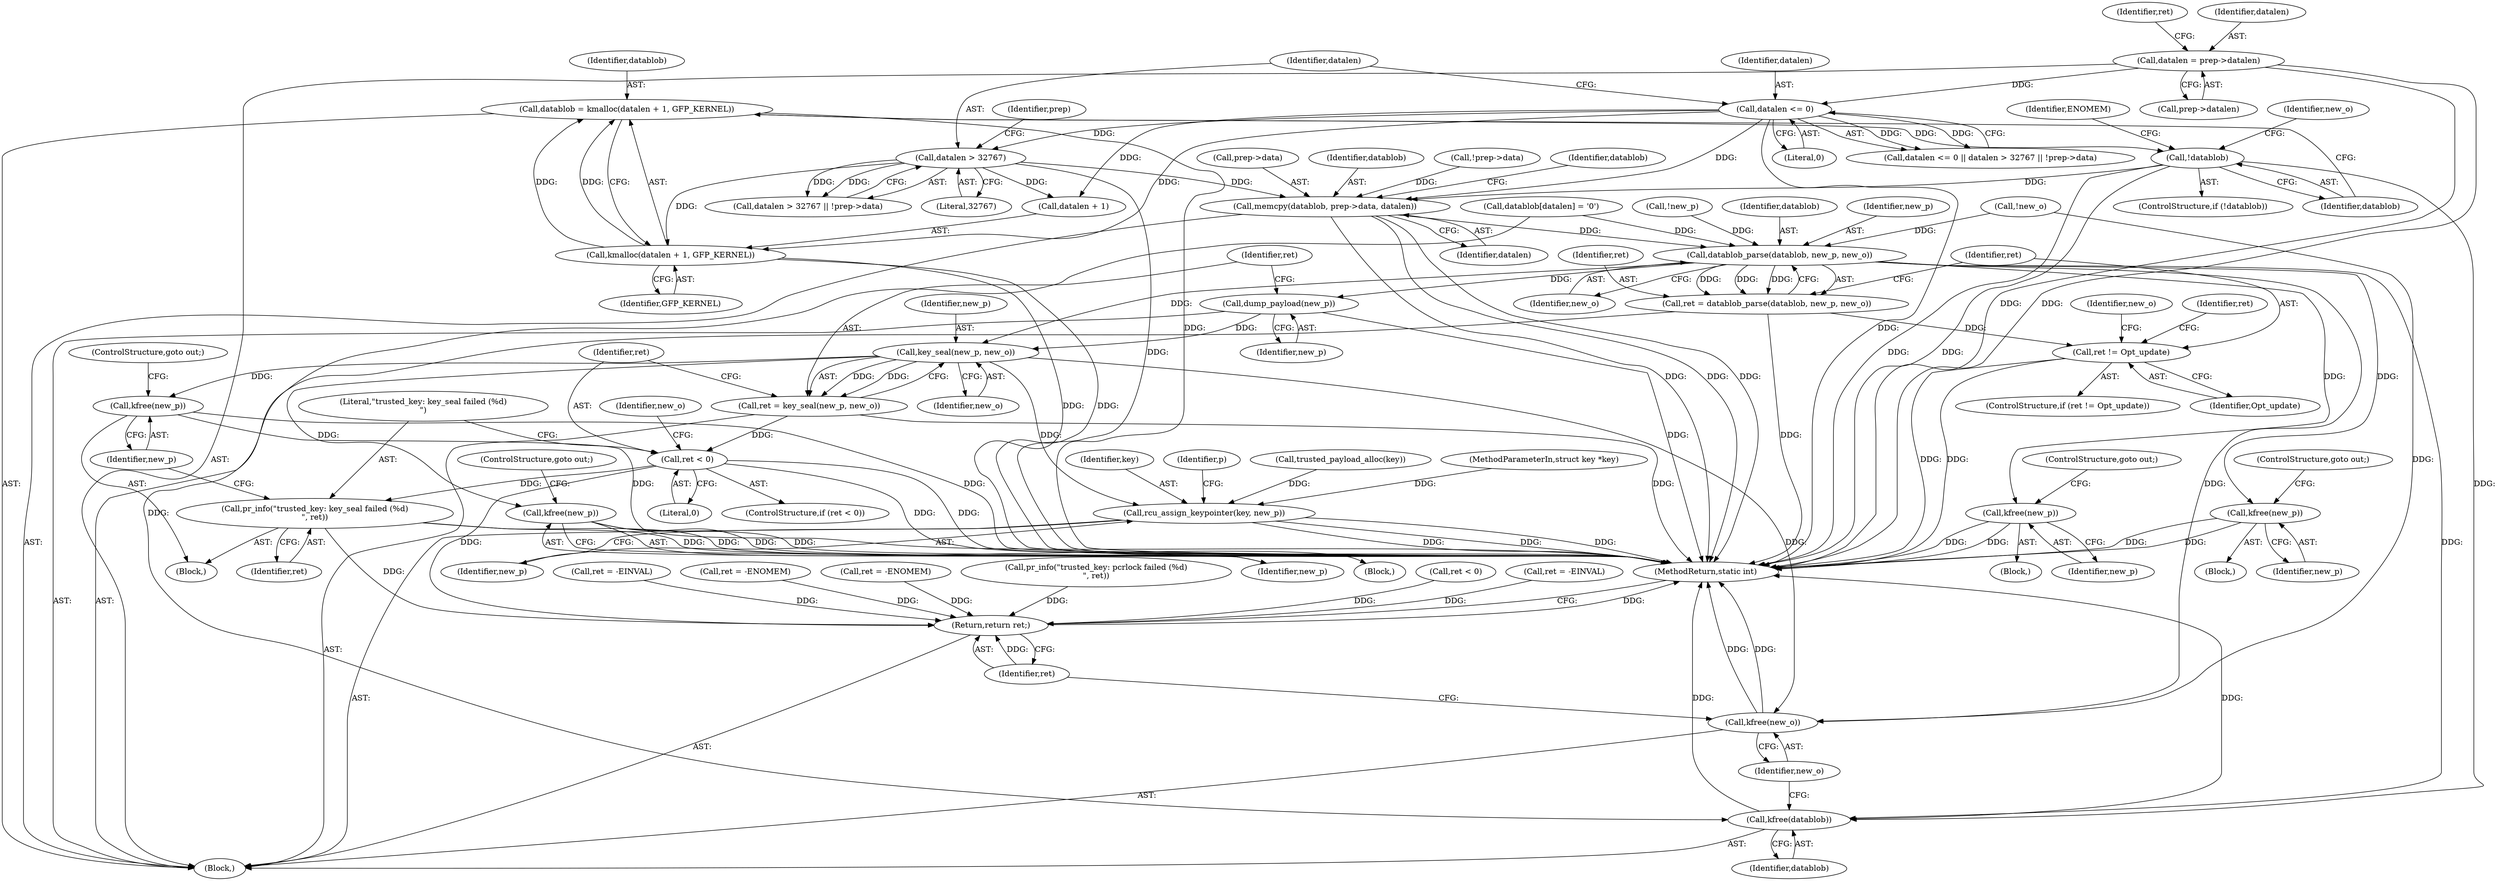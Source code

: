 digraph "0_linux_096fe9eaea40a17e125569f9e657e34cdb6d73bd_0@API" {
"1000162" [label="(Call,datablob = kmalloc(datalen + 1, GFP_KERNEL))"];
"1000164" [label="(Call,kmalloc(datalen + 1, GFP_KERNEL))"];
"1000148" [label="(Call,datalen <= 0)"];
"1000109" [label="(Call,datalen = prep->datalen)"];
"1000152" [label="(Call,datalen > 32767)"];
"1000170" [label="(Call,!datablob)"];
"1000200" [label="(Call,memcpy(datablob, prep->data, datalen))"];
"1000213" [label="(Call,datablob_parse(datablob, new_p, new_o))"];
"1000211" [label="(Call,ret = datablob_parse(datablob, new_p, new_o))"];
"1000218" [label="(Call,ret != Opt_update)"];
"1000226" [label="(Call,kfree(new_p))"];
"1000239" [label="(Call,kfree(new_p))"];
"1000268" [label="(Call,dump_payload(new_p))"];
"1000272" [label="(Call,key_seal(new_p, new_o))"];
"1000270" [label="(Call,ret = key_seal(new_p, new_o))"];
"1000276" [label="(Call,ret < 0)"];
"1000280" [label="(Call,pr_info(\"trusted_key: key_seal failed (%d)\n\", ret))"];
"1000322" [label="(Return,return ret;)"];
"1000283" [label="(Call,kfree(new_p))"];
"1000305" [label="(Call,kfree(new_p))"];
"1000308" [label="(Call,rcu_assign_keypointer(key, new_p))"];
"1000320" [label="(Call,kfree(new_o))"];
"1000318" [label="(Call,kfree(datablob))"];
"1000227" [label="(Identifier,new_p)"];
"1000283" [label="(Call,kfree(new_p))"];
"1000241" [label="(ControlStructure,goto out;)"];
"1000226" [label="(Call,kfree(new_p))"];
"1000275" [label="(ControlStructure,if (ret < 0))"];
"1000279" [label="(Block,)"];
"1000277" [label="(Identifier,ret)"];
"1000272" [label="(Call,key_seal(new_p, new_o))"];
"1000201" [label="(Identifier,datablob)"];
"1000302" [label="(Call,pr_info(\"trusted_key: pcrlock failed (%d)\n\", ret))"];
"1000213" [label="(Call,datablob_parse(datablob, new_p, new_o))"];
"1000301" [label="(Block,)"];
"1000298" [label="(Call,ret < 0)"];
"1000109" [label="(Call,datalen = prep->datalen)"];
"1000268" [label="(Call,dump_payload(new_p))"];
"1000308" [label="(Call,rcu_assign_keypointer(key, new_p))"];
"1000179" [label="(Call,!new_o)"];
"1000322" [label="(Return,return ret;)"];
"1000222" [label="(Call,ret = -EINVAL)"];
"1000270" [label="(Call,ret = key_seal(new_p, new_o))"];
"1000165" [label="(Call,datalen + 1)"];
"1000168" [label="(Identifier,GFP_KERNEL)"];
"1000324" [label="(MethodReturn,static int)"];
"1000152" [label="(Call,datalen > 32767)"];
"1000212" [label="(Identifier,ret)"];
"1000162" [label="(Call,datablob = kmalloc(datalen + 1, GFP_KERNEL))"];
"1000217" [label="(ControlStructure,if (ret != Opt_update))"];
"1000157" [label="(Identifier,prep)"];
"1000117" [label="(Identifier,ret)"];
"1000189" [label="(Call,trusted_payload_alloc(key))"];
"1000235" [label="(Call,ret = -EINVAL)"];
"1000323" [label="(Identifier,ret)"];
"1000284" [label="(Identifier,new_p)"];
"1000306" [label="(Identifier,new_p)"];
"1000282" [label="(Identifier,ret)"];
"1000148" [label="(Call,datalen <= 0)"];
"1000228" [label="(ControlStructure,goto out;)"];
"1000102" [label="(MethodParameterIn,struct key *key)"];
"1000153" [label="(Identifier,datalen)"];
"1000232" [label="(Identifier,new_o)"];
"1000154" [label="(Literal,32767)"];
"1000305" [label="(Call,kfree(new_p))"];
"1000216" [label="(Identifier,new_o)"];
"1000104" [label="(Block,)"];
"1000151" [label="(Call,datalen > 32767 || !prep->data)"];
"1000169" [label="(ControlStructure,if (!datablob))"];
"1000285" [label="(ControlStructure,goto out;)"];
"1000200" [label="(Call,memcpy(datablob, prep->data, datalen))"];
"1000309" [label="(Identifier,key)"];
"1000195" [label="(Call,ret = -ENOMEM)"];
"1000155" [label="(Call,!prep->data)"];
"1000314" [label="(Identifier,p)"];
"1000110" [label="(Identifier,datalen)"];
"1000269" [label="(Identifier,new_p)"];
"1000211" [label="(Call,ret = datablob_parse(datablob, new_p, new_o))"];
"1000240" [label="(Identifier,new_p)"];
"1000234" [label="(Block,)"];
"1000318" [label="(Call,kfree(datablob))"];
"1000176" [label="(Identifier,new_o)"];
"1000170" [label="(Call,!datablob)"];
"1000271" [label="(Identifier,ret)"];
"1000163" [label="(Identifier,datablob)"];
"1000149" [label="(Identifier,datalen)"];
"1000223" [label="(Identifier,ret)"];
"1000147" [label="(Call,datalen <= 0 || datalen > 32767 || !prep->data)"];
"1000276" [label="(Call,ret < 0)"];
"1000320" [label="(Call,kfree(new_o))"];
"1000288" [label="(Identifier,new_o)"];
"1000192" [label="(Call,!new_p)"];
"1000239" [label="(Call,kfree(new_p))"];
"1000280" [label="(Call,pr_info(\"trusted_key: key_seal failed (%d)\n\", ret))"];
"1000321" [label="(Identifier,new_o)"];
"1000220" [label="(Identifier,Opt_update)"];
"1000150" [label="(Literal,0)"];
"1000218" [label="(Call,ret != Opt_update)"];
"1000164" [label="(Call,kmalloc(datalen + 1, GFP_KERNEL))"];
"1000174" [label="(Identifier,ENOMEM)"];
"1000182" [label="(Call,ret = -ENOMEM)"];
"1000219" [label="(Identifier,ret)"];
"1000171" [label="(Identifier,datablob)"];
"1000214" [label="(Identifier,datablob)"];
"1000281" [label="(Literal,\"trusted_key: key_seal failed (%d)\n\")"];
"1000205" [label="(Identifier,datalen)"];
"1000273" [label="(Identifier,new_p)"];
"1000111" [label="(Call,prep->datalen)"];
"1000221" [label="(Block,)"];
"1000215" [label="(Identifier,new_p)"];
"1000206" [label="(Call,datablob[datalen] = '\0')"];
"1000319" [label="(Identifier,datablob)"];
"1000208" [label="(Identifier,datablob)"];
"1000278" [label="(Literal,0)"];
"1000307" [label="(ControlStructure,goto out;)"];
"1000202" [label="(Call,prep->data)"];
"1000274" [label="(Identifier,new_o)"];
"1000310" [label="(Identifier,new_p)"];
"1000162" -> "1000104"  [label="AST: "];
"1000162" -> "1000164"  [label="CFG: "];
"1000163" -> "1000162"  [label="AST: "];
"1000164" -> "1000162"  [label="AST: "];
"1000171" -> "1000162"  [label="CFG: "];
"1000162" -> "1000324"  [label="DDG: "];
"1000164" -> "1000162"  [label="DDG: "];
"1000164" -> "1000162"  [label="DDG: "];
"1000162" -> "1000170"  [label="DDG: "];
"1000164" -> "1000168"  [label="CFG: "];
"1000165" -> "1000164"  [label="AST: "];
"1000168" -> "1000164"  [label="AST: "];
"1000164" -> "1000324"  [label="DDG: "];
"1000164" -> "1000324"  [label="DDG: "];
"1000148" -> "1000164"  [label="DDG: "];
"1000152" -> "1000164"  [label="DDG: "];
"1000148" -> "1000147"  [label="AST: "];
"1000148" -> "1000150"  [label="CFG: "];
"1000149" -> "1000148"  [label="AST: "];
"1000150" -> "1000148"  [label="AST: "];
"1000153" -> "1000148"  [label="CFG: "];
"1000147" -> "1000148"  [label="CFG: "];
"1000148" -> "1000324"  [label="DDG: "];
"1000148" -> "1000147"  [label="DDG: "];
"1000148" -> "1000147"  [label="DDG: "];
"1000109" -> "1000148"  [label="DDG: "];
"1000148" -> "1000152"  [label="DDG: "];
"1000148" -> "1000165"  [label="DDG: "];
"1000148" -> "1000200"  [label="DDG: "];
"1000109" -> "1000104"  [label="AST: "];
"1000109" -> "1000111"  [label="CFG: "];
"1000110" -> "1000109"  [label="AST: "];
"1000111" -> "1000109"  [label="AST: "];
"1000117" -> "1000109"  [label="CFG: "];
"1000109" -> "1000324"  [label="DDG: "];
"1000109" -> "1000324"  [label="DDG: "];
"1000152" -> "1000151"  [label="AST: "];
"1000152" -> "1000154"  [label="CFG: "];
"1000153" -> "1000152"  [label="AST: "];
"1000154" -> "1000152"  [label="AST: "];
"1000157" -> "1000152"  [label="CFG: "];
"1000151" -> "1000152"  [label="CFG: "];
"1000152" -> "1000324"  [label="DDG: "];
"1000152" -> "1000151"  [label="DDG: "];
"1000152" -> "1000151"  [label="DDG: "];
"1000152" -> "1000165"  [label="DDG: "];
"1000152" -> "1000200"  [label="DDG: "];
"1000170" -> "1000169"  [label="AST: "];
"1000170" -> "1000171"  [label="CFG: "];
"1000171" -> "1000170"  [label="AST: "];
"1000174" -> "1000170"  [label="CFG: "];
"1000176" -> "1000170"  [label="CFG: "];
"1000170" -> "1000324"  [label="DDG: "];
"1000170" -> "1000324"  [label="DDG: "];
"1000170" -> "1000200"  [label="DDG: "];
"1000170" -> "1000318"  [label="DDG: "];
"1000200" -> "1000104"  [label="AST: "];
"1000200" -> "1000205"  [label="CFG: "];
"1000201" -> "1000200"  [label="AST: "];
"1000202" -> "1000200"  [label="AST: "];
"1000205" -> "1000200"  [label="AST: "];
"1000208" -> "1000200"  [label="CFG: "];
"1000200" -> "1000324"  [label="DDG: "];
"1000200" -> "1000324"  [label="DDG: "];
"1000200" -> "1000324"  [label="DDG: "];
"1000155" -> "1000200"  [label="DDG: "];
"1000200" -> "1000213"  [label="DDG: "];
"1000213" -> "1000211"  [label="AST: "];
"1000213" -> "1000216"  [label="CFG: "];
"1000214" -> "1000213"  [label="AST: "];
"1000215" -> "1000213"  [label="AST: "];
"1000216" -> "1000213"  [label="AST: "];
"1000211" -> "1000213"  [label="CFG: "];
"1000213" -> "1000211"  [label="DDG: "];
"1000213" -> "1000211"  [label="DDG: "];
"1000213" -> "1000211"  [label="DDG: "];
"1000206" -> "1000213"  [label="DDG: "];
"1000192" -> "1000213"  [label="DDG: "];
"1000179" -> "1000213"  [label="DDG: "];
"1000213" -> "1000226"  [label="DDG: "];
"1000213" -> "1000239"  [label="DDG: "];
"1000213" -> "1000268"  [label="DDG: "];
"1000213" -> "1000272"  [label="DDG: "];
"1000213" -> "1000318"  [label="DDG: "];
"1000213" -> "1000320"  [label="DDG: "];
"1000211" -> "1000104"  [label="AST: "];
"1000212" -> "1000211"  [label="AST: "];
"1000219" -> "1000211"  [label="CFG: "];
"1000211" -> "1000324"  [label="DDG: "];
"1000211" -> "1000218"  [label="DDG: "];
"1000218" -> "1000217"  [label="AST: "];
"1000218" -> "1000220"  [label="CFG: "];
"1000219" -> "1000218"  [label="AST: "];
"1000220" -> "1000218"  [label="AST: "];
"1000223" -> "1000218"  [label="CFG: "];
"1000232" -> "1000218"  [label="CFG: "];
"1000218" -> "1000324"  [label="DDG: "];
"1000218" -> "1000324"  [label="DDG: "];
"1000226" -> "1000221"  [label="AST: "];
"1000226" -> "1000227"  [label="CFG: "];
"1000227" -> "1000226"  [label="AST: "];
"1000228" -> "1000226"  [label="CFG: "];
"1000226" -> "1000324"  [label="DDG: "];
"1000226" -> "1000324"  [label="DDG: "];
"1000239" -> "1000234"  [label="AST: "];
"1000239" -> "1000240"  [label="CFG: "];
"1000240" -> "1000239"  [label="AST: "];
"1000241" -> "1000239"  [label="CFG: "];
"1000239" -> "1000324"  [label="DDG: "];
"1000239" -> "1000324"  [label="DDG: "];
"1000268" -> "1000104"  [label="AST: "];
"1000268" -> "1000269"  [label="CFG: "];
"1000269" -> "1000268"  [label="AST: "];
"1000271" -> "1000268"  [label="CFG: "];
"1000268" -> "1000324"  [label="DDG: "];
"1000268" -> "1000272"  [label="DDG: "];
"1000272" -> "1000270"  [label="AST: "];
"1000272" -> "1000274"  [label="CFG: "];
"1000273" -> "1000272"  [label="AST: "];
"1000274" -> "1000272"  [label="AST: "];
"1000270" -> "1000272"  [label="CFG: "];
"1000272" -> "1000270"  [label="DDG: "];
"1000272" -> "1000270"  [label="DDG: "];
"1000272" -> "1000283"  [label="DDG: "];
"1000272" -> "1000305"  [label="DDG: "];
"1000272" -> "1000308"  [label="DDG: "];
"1000272" -> "1000320"  [label="DDG: "];
"1000270" -> "1000104"  [label="AST: "];
"1000271" -> "1000270"  [label="AST: "];
"1000277" -> "1000270"  [label="CFG: "];
"1000270" -> "1000324"  [label="DDG: "];
"1000270" -> "1000276"  [label="DDG: "];
"1000276" -> "1000275"  [label="AST: "];
"1000276" -> "1000278"  [label="CFG: "];
"1000277" -> "1000276"  [label="AST: "];
"1000278" -> "1000276"  [label="AST: "];
"1000281" -> "1000276"  [label="CFG: "];
"1000288" -> "1000276"  [label="CFG: "];
"1000276" -> "1000324"  [label="DDG: "];
"1000276" -> "1000324"  [label="DDG: "];
"1000276" -> "1000280"  [label="DDG: "];
"1000276" -> "1000322"  [label="DDG: "];
"1000280" -> "1000279"  [label="AST: "];
"1000280" -> "1000282"  [label="CFG: "];
"1000281" -> "1000280"  [label="AST: "];
"1000282" -> "1000280"  [label="AST: "];
"1000284" -> "1000280"  [label="CFG: "];
"1000280" -> "1000324"  [label="DDG: "];
"1000280" -> "1000324"  [label="DDG: "];
"1000280" -> "1000322"  [label="DDG: "];
"1000322" -> "1000104"  [label="AST: "];
"1000322" -> "1000323"  [label="CFG: "];
"1000323" -> "1000322"  [label="AST: "];
"1000324" -> "1000322"  [label="CFG: "];
"1000322" -> "1000324"  [label="DDG: "];
"1000323" -> "1000322"  [label="DDG: "];
"1000235" -> "1000322"  [label="DDG: "];
"1000302" -> "1000322"  [label="DDG: "];
"1000298" -> "1000322"  [label="DDG: "];
"1000195" -> "1000322"  [label="DDG: "];
"1000182" -> "1000322"  [label="DDG: "];
"1000222" -> "1000322"  [label="DDG: "];
"1000283" -> "1000279"  [label="AST: "];
"1000283" -> "1000284"  [label="CFG: "];
"1000284" -> "1000283"  [label="AST: "];
"1000285" -> "1000283"  [label="CFG: "];
"1000283" -> "1000324"  [label="DDG: "];
"1000283" -> "1000324"  [label="DDG: "];
"1000305" -> "1000301"  [label="AST: "];
"1000305" -> "1000306"  [label="CFG: "];
"1000306" -> "1000305"  [label="AST: "];
"1000307" -> "1000305"  [label="CFG: "];
"1000305" -> "1000324"  [label="DDG: "];
"1000305" -> "1000324"  [label="DDG: "];
"1000308" -> "1000104"  [label="AST: "];
"1000308" -> "1000310"  [label="CFG: "];
"1000309" -> "1000308"  [label="AST: "];
"1000310" -> "1000308"  [label="AST: "];
"1000314" -> "1000308"  [label="CFG: "];
"1000308" -> "1000324"  [label="DDG: "];
"1000308" -> "1000324"  [label="DDG: "];
"1000308" -> "1000324"  [label="DDG: "];
"1000189" -> "1000308"  [label="DDG: "];
"1000102" -> "1000308"  [label="DDG: "];
"1000320" -> "1000104"  [label="AST: "];
"1000320" -> "1000321"  [label="CFG: "];
"1000321" -> "1000320"  [label="AST: "];
"1000323" -> "1000320"  [label="CFG: "];
"1000320" -> "1000324"  [label="DDG: "];
"1000320" -> "1000324"  [label="DDG: "];
"1000179" -> "1000320"  [label="DDG: "];
"1000318" -> "1000104"  [label="AST: "];
"1000318" -> "1000319"  [label="CFG: "];
"1000319" -> "1000318"  [label="AST: "];
"1000321" -> "1000318"  [label="CFG: "];
"1000318" -> "1000324"  [label="DDG: "];
"1000318" -> "1000324"  [label="DDG: "];
"1000206" -> "1000318"  [label="DDG: "];
}
